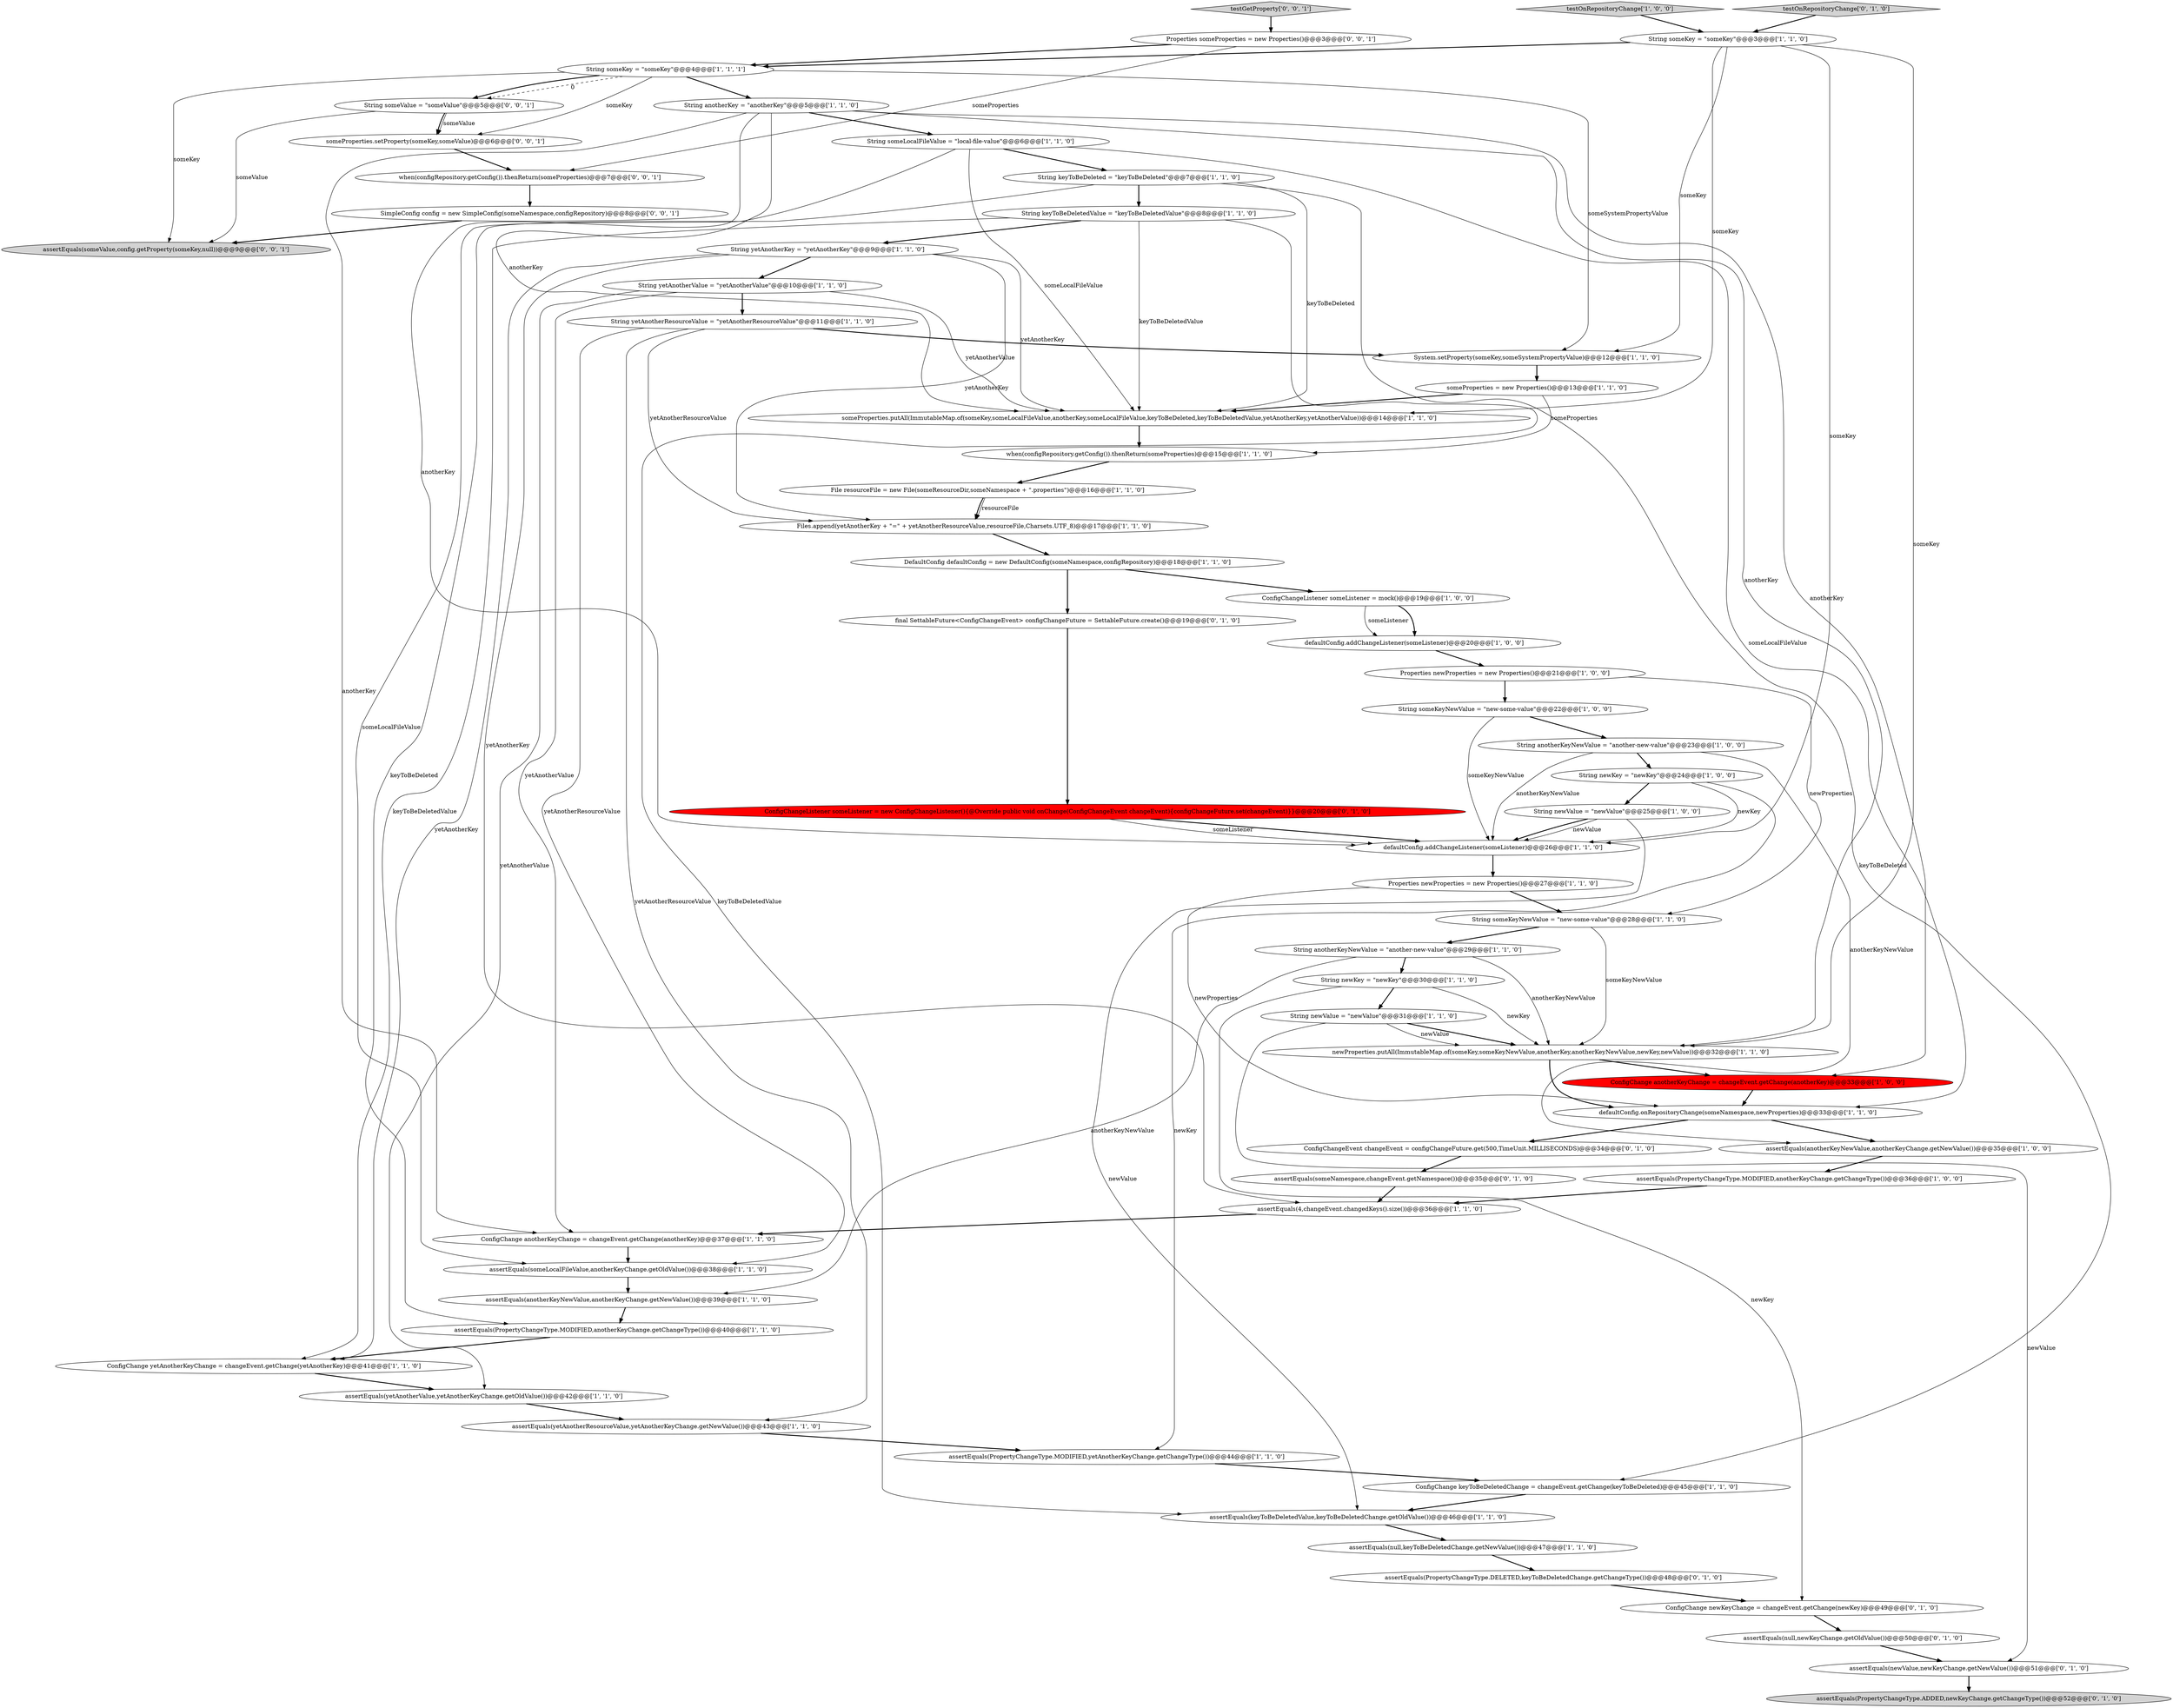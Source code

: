 digraph {
45 [style = filled, label = "someProperties.putAll(ImmutableMap.of(someKey,someLocalFileValue,anotherKey,someLocalFileValue,keyToBeDeleted,keyToBeDeletedValue,yetAnotherKey,yetAnotherValue))@@@14@@@['1', '1', '0']", fillcolor = white, shape = ellipse image = "AAA0AAABBB1BBB"];
41 [style = filled, label = "String anotherKey = \"anotherKey\"@@@5@@@['1', '1', '0']", fillcolor = white, shape = ellipse image = "AAA0AAABBB1BBB"];
4 [style = filled, label = "ConfigChange anotherKeyChange = changeEvent.getChange(anotherKey)@@@37@@@['1', '1', '0']", fillcolor = white, shape = ellipse image = "AAA0AAABBB1BBB"];
29 [style = filled, label = "ConfigChange keyToBeDeletedChange = changeEvent.getChange(keyToBeDeleted)@@@45@@@['1', '1', '0']", fillcolor = white, shape = ellipse image = "AAA0AAABBB1BBB"];
55 [style = filled, label = "testOnRepositoryChange['0', '1', '0']", fillcolor = lightgray, shape = diamond image = "AAA0AAABBB2BBB"];
1 [style = filled, label = "assertEquals(anotherKeyNewValue,anotherKeyChange.getNewValue())@@@39@@@['1', '1', '0']", fillcolor = white, shape = ellipse image = "AAA0AAABBB1BBB"];
56 [style = filled, label = "assertEquals(newValue,newKeyChange.getNewValue())@@@51@@@['0', '1', '0']", fillcolor = white, shape = ellipse image = "AAA0AAABBB2BBB"];
51 [style = filled, label = "ConfigChangeEvent changeEvent = configChangeFuture.get(500,TimeUnit.MILLISECONDS)@@@34@@@['0', '1', '0']", fillcolor = white, shape = ellipse image = "AAA0AAABBB2BBB"];
9 [style = filled, label = "assertEquals(PropertyChangeType.MODIFIED,anotherKeyChange.getChangeType())@@@40@@@['1', '1', '0']", fillcolor = white, shape = ellipse image = "AAA0AAABBB1BBB"];
28 [style = filled, label = "String someKey = \"someKey\"@@@4@@@['1', '1', '1']", fillcolor = white, shape = ellipse image = "AAA0AAABBB1BBB"];
13 [style = filled, label = "assertEquals(keyToBeDeletedValue,keyToBeDeletedChange.getOldValue())@@@46@@@['1', '1', '0']", fillcolor = white, shape = ellipse image = "AAA0AAABBB1BBB"];
19 [style = filled, label = "assertEquals(null,keyToBeDeletedChange.getNewValue())@@@47@@@['1', '1', '0']", fillcolor = white, shape = ellipse image = "AAA0AAABBB1BBB"];
63 [style = filled, label = "String someValue = \"someValue\"@@@5@@@['0', '0', '1']", fillcolor = white, shape = ellipse image = "AAA0AAABBB3BBB"];
7 [style = filled, label = "ConfigChange yetAnotherKeyChange = changeEvent.getChange(yetAnotherKey)@@@41@@@['1', '1', '0']", fillcolor = white, shape = ellipse image = "AAA0AAABBB1BBB"];
25 [style = filled, label = "assertEquals(PropertyChangeType.MODIFIED,yetAnotherKeyChange.getChangeType())@@@44@@@['1', '1', '0']", fillcolor = white, shape = ellipse image = "AAA0AAABBB1BBB"];
40 [style = filled, label = "String newValue = \"newValue\"@@@31@@@['1', '1', '0']", fillcolor = white, shape = ellipse image = "AAA0AAABBB1BBB"];
10 [style = filled, label = "assertEquals(yetAnotherResourceValue,yetAnotherKeyChange.getNewValue())@@@43@@@['1', '1', '0']", fillcolor = white, shape = ellipse image = "AAA0AAABBB1BBB"];
42 [style = filled, label = "when(configRepository.getConfig()).thenReturn(someProperties)@@@15@@@['1', '1', '0']", fillcolor = white, shape = ellipse image = "AAA0AAABBB1BBB"];
44 [style = filled, label = "String someKeyNewValue = \"new-some-value\"@@@28@@@['1', '1', '0']", fillcolor = white, shape = ellipse image = "AAA0AAABBB1BBB"];
59 [style = filled, label = "SimpleConfig config = new SimpleConfig(someNamespace,configRepository)@@@8@@@['0', '0', '1']", fillcolor = white, shape = ellipse image = "AAA0AAABBB3BBB"];
43 [style = filled, label = "String newKey = \"newKey\"@@@30@@@['1', '1', '0']", fillcolor = white, shape = ellipse image = "AAA0AAABBB1BBB"];
0 [style = filled, label = "someProperties = new Properties()@@@13@@@['1', '1', '0']", fillcolor = white, shape = ellipse image = "AAA0AAABBB1BBB"];
37 [style = filled, label = "File resourceFile = new File(someResourceDir,someNamespace + \".properties\")@@@16@@@['1', '1', '0']", fillcolor = white, shape = ellipse image = "AAA0AAABBB1BBB"];
38 [style = filled, label = "System.setProperty(someKey,someSystemPropertyValue)@@@12@@@['1', '1', '0']", fillcolor = white, shape = ellipse image = "AAA0AAABBB1BBB"];
62 [style = filled, label = "someProperties.setProperty(someKey,someValue)@@@6@@@['0', '0', '1']", fillcolor = white, shape = ellipse image = "AAA0AAABBB3BBB"];
12 [style = filled, label = "assertEquals(someLocalFileValue,anotherKeyChange.getOldValue())@@@38@@@['1', '1', '0']", fillcolor = white, shape = ellipse image = "AAA0AAABBB1BBB"];
18 [style = filled, label = "defaultConfig.onRepositoryChange(someNamespace,newProperties)@@@33@@@['1', '1', '0']", fillcolor = white, shape = ellipse image = "AAA0AAABBB1BBB"];
5 [style = filled, label = "String newValue = \"newValue\"@@@25@@@['1', '0', '0']", fillcolor = white, shape = ellipse image = "AAA0AAABBB1BBB"];
6 [style = filled, label = "Properties newProperties = new Properties()@@@27@@@['1', '1', '0']", fillcolor = white, shape = ellipse image = "AAA0AAABBB1BBB"];
16 [style = filled, label = "assertEquals(PropertyChangeType.MODIFIED,anotherKeyChange.getChangeType())@@@36@@@['1', '0', '0']", fillcolor = white, shape = ellipse image = "AAA0AAABBB1BBB"];
24 [style = filled, label = "String yetAnotherResourceValue = \"yetAnotherResourceValue\"@@@11@@@['1', '1', '0']", fillcolor = white, shape = ellipse image = "AAA0AAABBB1BBB"];
15 [style = filled, label = "String yetAnotherValue = \"yetAnotherValue\"@@@10@@@['1', '1', '0']", fillcolor = white, shape = ellipse image = "AAA0AAABBB1BBB"];
22 [style = filled, label = "ConfigChangeListener someListener = mock()@@@19@@@['1', '0', '0']", fillcolor = white, shape = ellipse image = "AAA0AAABBB1BBB"];
33 [style = filled, label = "ConfigChange anotherKeyChange = changeEvent.getChange(anotherKey)@@@33@@@['1', '0', '0']", fillcolor = red, shape = ellipse image = "AAA1AAABBB1BBB"];
17 [style = filled, label = "DefaultConfig defaultConfig = new DefaultConfig(someNamespace,configRepository)@@@18@@@['1', '1', '0']", fillcolor = white, shape = ellipse image = "AAA0AAABBB1BBB"];
57 [style = filled, label = "when(configRepository.getConfig()).thenReturn(someProperties)@@@7@@@['0', '0', '1']", fillcolor = white, shape = ellipse image = "AAA0AAABBB3BBB"];
61 [style = filled, label = "assertEquals(someValue,config.getProperty(someKey,null))@@@9@@@['0', '0', '1']", fillcolor = lightgray, shape = ellipse image = "AAA0AAABBB3BBB"];
52 [style = filled, label = "assertEquals(PropertyChangeType.DELETED,keyToBeDeletedChange.getChangeType())@@@48@@@['0', '1', '0']", fillcolor = white, shape = ellipse image = "AAA0AAABBB2BBB"];
46 [style = filled, label = "String someKeyNewValue = \"new-some-value\"@@@22@@@['1', '0', '0']", fillcolor = white, shape = ellipse image = "AAA0AAABBB1BBB"];
50 [style = filled, label = "assertEquals(null,newKeyChange.getOldValue())@@@50@@@['0', '1', '0']", fillcolor = white, shape = ellipse image = "AAA0AAABBB2BBB"];
27 [style = filled, label = "newProperties.putAll(ImmutableMap.of(someKey,someKeyNewValue,anotherKey,anotherKeyNewValue,newKey,newValue))@@@32@@@['1', '1', '0']", fillcolor = white, shape = ellipse image = "AAA0AAABBB1BBB"];
20 [style = filled, label = "Properties newProperties = new Properties()@@@21@@@['1', '0', '0']", fillcolor = white, shape = ellipse image = "AAA0AAABBB1BBB"];
35 [style = filled, label = "String anotherKeyNewValue = \"another-new-value\"@@@23@@@['1', '0', '0']", fillcolor = white, shape = ellipse image = "AAA0AAABBB1BBB"];
47 [style = filled, label = "ConfigChange newKeyChange = changeEvent.getChange(newKey)@@@49@@@['0', '1', '0']", fillcolor = white, shape = ellipse image = "AAA0AAABBB2BBB"];
58 [style = filled, label = "testGetProperty['0', '0', '1']", fillcolor = lightgray, shape = diamond image = "AAA0AAABBB3BBB"];
26 [style = filled, label = "defaultConfig.addChangeListener(someListener)@@@26@@@['1', '1', '0']", fillcolor = white, shape = ellipse image = "AAA0AAABBB1BBB"];
60 [style = filled, label = "Properties someProperties = new Properties()@@@3@@@['0', '0', '1']", fillcolor = white, shape = ellipse image = "AAA0AAABBB3BBB"];
31 [style = filled, label = "defaultConfig.addChangeListener(someListener)@@@20@@@['1', '0', '0']", fillcolor = white, shape = ellipse image = "AAA0AAABBB1BBB"];
30 [style = filled, label = "String yetAnotherKey = \"yetAnotherKey\"@@@9@@@['1', '1', '0']", fillcolor = white, shape = ellipse image = "AAA0AAABBB1BBB"];
14 [style = filled, label = "String someLocalFileValue = \"local-file-value\"@@@6@@@['1', '1', '0']", fillcolor = white, shape = ellipse image = "AAA0AAABBB1BBB"];
2 [style = filled, label = "Files.append(yetAnotherKey + \"=\" + yetAnotherResourceValue,resourceFile,Charsets.UTF_8)@@@17@@@['1', '1', '0']", fillcolor = white, shape = ellipse image = "AAA0AAABBB1BBB"];
21 [style = filled, label = "String keyToBeDeleted = \"keyToBeDeleted\"@@@7@@@['1', '1', '0']", fillcolor = white, shape = ellipse image = "AAA0AAABBB1BBB"];
32 [style = filled, label = "String anotherKeyNewValue = \"another-new-value\"@@@29@@@['1', '1', '0']", fillcolor = white, shape = ellipse image = "AAA0AAABBB1BBB"];
49 [style = filled, label = "assertEquals(someNamespace,changeEvent.getNamespace())@@@35@@@['0', '1', '0']", fillcolor = white, shape = ellipse image = "AAA0AAABBB2BBB"];
53 [style = filled, label = "assertEquals(PropertyChangeType.ADDED,newKeyChange.getChangeType())@@@52@@@['0', '1', '0']", fillcolor = lightgray, shape = ellipse image = "AAA0AAABBB2BBB"];
23 [style = filled, label = "String keyToBeDeletedValue = \"keyToBeDeletedValue\"@@@8@@@['1', '1', '0']", fillcolor = white, shape = ellipse image = "AAA0AAABBB1BBB"];
54 [style = filled, label = "ConfigChangeListener someListener = new ConfigChangeListener(){@Override public void onChange(ConfigChangeEvent changeEvent){configChangeFuture.set(changeEvent)}}@@@20@@@['0', '1', '0']", fillcolor = red, shape = ellipse image = "AAA1AAABBB2BBB"];
3 [style = filled, label = "assertEquals(anotherKeyNewValue,anotherKeyChange.getNewValue())@@@35@@@['1', '0', '0']", fillcolor = white, shape = ellipse image = "AAA0AAABBB1BBB"];
34 [style = filled, label = "assertEquals(4,changeEvent.changedKeys().size())@@@36@@@['1', '1', '0']", fillcolor = white, shape = ellipse image = "AAA0AAABBB1BBB"];
48 [style = filled, label = "final SettableFuture<ConfigChangeEvent> configChangeFuture = SettableFuture.create()@@@19@@@['0', '1', '0']", fillcolor = white, shape = ellipse image = "AAA0AAABBB2BBB"];
8 [style = filled, label = "String newKey = \"newKey\"@@@24@@@['1', '0', '0']", fillcolor = white, shape = ellipse image = "AAA0AAABBB1BBB"];
11 [style = filled, label = "String someKey = \"someKey\"@@@3@@@['1', '1', '0']", fillcolor = white, shape = ellipse image = "AAA0AAABBB1BBB"];
39 [style = filled, label = "assertEquals(yetAnotherValue,yetAnotherKeyChange.getOldValue())@@@42@@@['1', '1', '0']", fillcolor = white, shape = ellipse image = "AAA0AAABBB1BBB"];
36 [style = filled, label = "testOnRepositoryChange['1', '0', '0']", fillcolor = lightgray, shape = diamond image = "AAA0AAABBB1BBB"];
14->45 [style = solid, label="someLocalFileValue"];
60->57 [style = solid, label="someProperties"];
18->3 [style = bold, label=""];
21->29 [style = solid, label="keyToBeDeleted"];
35->26 [style = solid, label="anotherKeyNewValue"];
50->56 [style = bold, label=""];
14->12 [style = solid, label="someLocalFileValue"];
58->60 [style = bold, label=""];
28->62 [style = solid, label="someKey"];
57->59 [style = bold, label=""];
25->29 [style = bold, label=""];
3->16 [style = bold, label=""];
9->7 [style = bold, label=""];
8->26 [style = solid, label="newKey"];
36->11 [style = bold, label=""];
59->61 [style = bold, label=""];
48->54 [style = bold, label=""];
43->40 [style = bold, label=""];
28->38 [style = solid, label="someSystemPropertyValue"];
52->47 [style = bold, label=""];
21->45 [style = solid, label="keyToBeDeleted"];
23->45 [style = solid, label="keyToBeDeletedValue"];
33->18 [style = bold, label=""];
15->45 [style = solid, label="yetAnotherValue"];
6->18 [style = solid, label="newProperties"];
35->8 [style = bold, label=""];
45->42 [style = bold, label=""];
28->63 [style = dashed, label="0"];
55->11 [style = bold, label=""];
27->33 [style = bold, label=""];
31->20 [style = bold, label=""];
56->53 [style = bold, label=""];
54->26 [style = bold, label=""];
11->28 [style = bold, label=""];
23->30 [style = bold, label=""];
11->38 [style = solid, label="someKey"];
32->1 [style = solid, label="anotherKeyNewValue"];
16->34 [style = bold, label=""];
43->47 [style = solid, label="newKey"];
24->38 [style = bold, label=""];
26->6 [style = bold, label=""];
12->1 [style = bold, label=""];
43->27 [style = solid, label="newKey"];
15->4 [style = solid, label="yetAnotherValue"];
28->63 [style = bold, label=""];
63->62 [style = bold, label=""];
23->13 [style = solid, label="keyToBeDeletedValue"];
0->42 [style = solid, label="someProperties"];
15->39 [style = solid, label="yetAnotherValue"];
10->25 [style = bold, label=""];
44->32 [style = bold, label=""];
38->0 [style = bold, label=""];
18->51 [style = bold, label=""];
24->2 [style = solid, label="yetAnotherResourceValue"];
11->45 [style = solid, label="someKey"];
41->4 [style = solid, label="anotherKey"];
32->27 [style = solid, label="anotherKeyNewValue"];
14->21 [style = bold, label=""];
30->15 [style = bold, label=""];
21->23 [style = bold, label=""];
2->17 [style = bold, label=""];
41->26 [style = solid, label="anotherKey"];
27->18 [style = bold, label=""];
63->61 [style = solid, label="someValue"];
8->25 [style = solid, label="newKey"];
42->37 [style = bold, label=""];
0->45 [style = bold, label=""];
5->26 [style = bold, label=""];
23->7 [style = solid, label="keyToBeDeletedValue"];
6->44 [style = bold, label=""];
24->10 [style = solid, label="yetAnotherResourceValue"];
47->50 [style = bold, label=""];
1->9 [style = bold, label=""];
28->41 [style = bold, label=""];
11->27 [style = solid, label="someKey"];
5->13 [style = solid, label="newValue"];
13->19 [style = bold, label=""];
35->3 [style = solid, label="anotherKeyNewValue"];
7->39 [style = bold, label=""];
40->27 [style = bold, label=""];
28->61 [style = solid, label="someKey"];
21->9 [style = solid, label="keyToBeDeleted"];
22->31 [style = solid, label="someListener"];
60->28 [style = bold, label=""];
46->35 [style = bold, label=""];
4->12 [style = bold, label=""];
37->2 [style = bold, label=""];
14->18 [style = solid, label="someLocalFileValue"];
41->14 [style = bold, label=""];
30->34 [style = solid, label="yetAnotherKey"];
30->45 [style = solid, label="yetAnotherKey"];
40->56 [style = solid, label="newValue"];
11->26 [style = solid, label="someKey"];
20->46 [style = bold, label=""];
22->31 [style = bold, label=""];
63->62 [style = solid, label="someValue"];
51->49 [style = bold, label=""];
32->43 [style = bold, label=""];
62->57 [style = bold, label=""];
17->22 [style = bold, label=""];
49->34 [style = bold, label=""];
30->2 [style = solid, label="yetAnotherKey"];
41->27 [style = solid, label="anotherKey"];
46->26 [style = solid, label="someKeyNewValue"];
30->7 [style = solid, label="yetAnotherKey"];
24->12 [style = solid, label="yetAnotherResourceValue"];
5->26 [style = solid, label="newValue"];
8->5 [style = bold, label=""];
44->27 [style = solid, label="someKeyNewValue"];
15->24 [style = bold, label=""];
39->10 [style = bold, label=""];
41->45 [style = solid, label="anotherKey"];
17->48 [style = bold, label=""];
34->4 [style = bold, label=""];
37->2 [style = solid, label="resourceFile"];
40->27 [style = solid, label="newValue"];
54->26 [style = solid, label="someListener"];
20->44 [style = solid, label="newProperties"];
19->52 [style = bold, label=""];
41->33 [style = solid, label="anotherKey"];
29->13 [style = bold, label=""];
}
